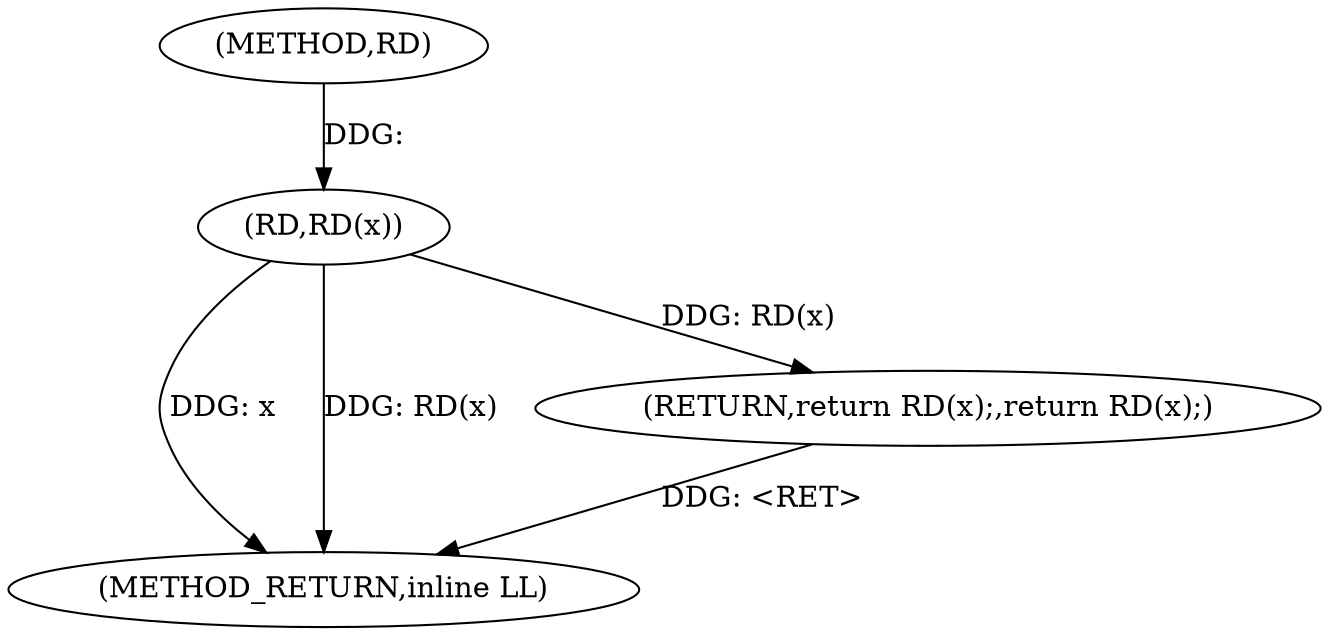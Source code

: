 digraph "RD" {  
"1000214" [label = "(METHOD,RD)" ]
"1000220" [label = "(METHOD_RETURN,inline LL)" ]
"1000217" [label = "(RETURN,return RD(x);,return RD(x);)" ]
"1000218" [label = "(RD,RD(x))" ]
  "1000217" -> "1000220"  [ label = "DDG: <RET>"] 
  "1000218" -> "1000220"  [ label = "DDG: x"] 
  "1000218" -> "1000220"  [ label = "DDG: RD(x)"] 
  "1000218" -> "1000217"  [ label = "DDG: RD(x)"] 
  "1000214" -> "1000218"  [ label = "DDG: "] 
}
